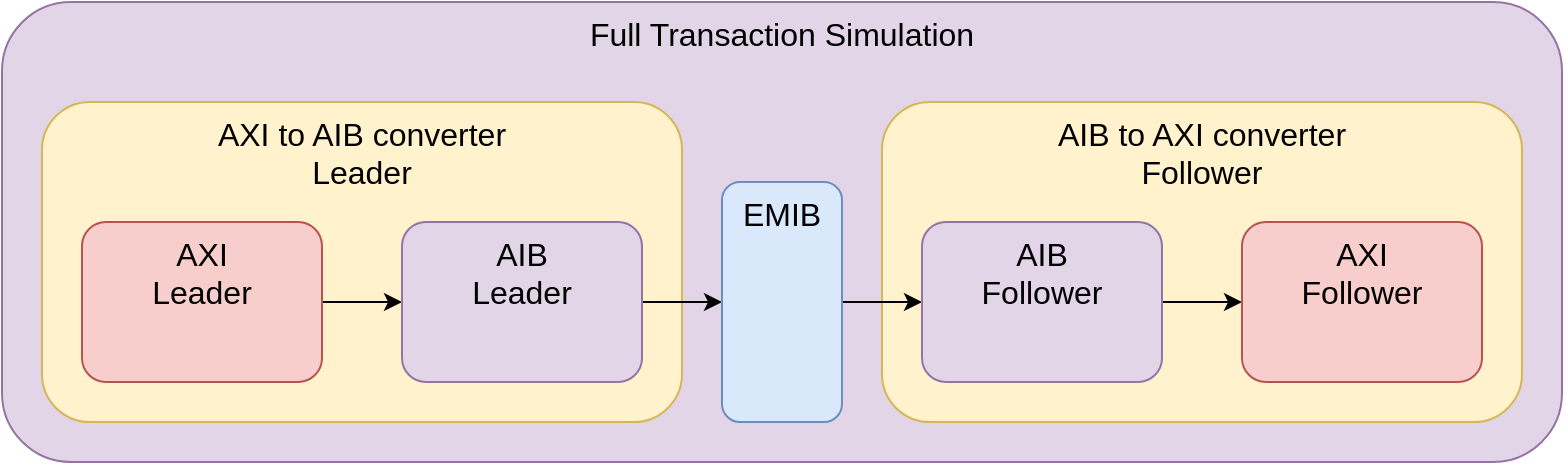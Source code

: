 <mxfile>
    <diagram id="G-sLq0d55iG927SIHQj-" name="Page-1">
        <mxGraphModel dx="1004" dy="795" grid="1" gridSize="10" guides="1" tooltips="1" connect="1" arrows="1" fold="1" page="1" pageScale="1" pageWidth="850" pageHeight="1100" math="0" shadow="0">
            <root>
                <mxCell id="0"/>
                <mxCell id="1" parent="0"/>
                <mxCell id="14" value="Full Transaction Simulation" style="rounded=1;whiteSpace=wrap;html=1;fillColor=#e1d5e7;strokeColor=#9673a6;verticalAlign=top;fontSize=16;" vertex="1" parent="1">
                    <mxGeometry y="160" width="780" height="230" as="geometry"/>
                </mxCell>
                <mxCell id="11" value="AXI to AIB converter&lt;div&gt;Leader&lt;/div&gt;" style="rounded=1;whiteSpace=wrap;html=1;fillColor=#fff2cc;strokeColor=#d6b656;verticalAlign=top;fontSize=16;" vertex="1" parent="1">
                    <mxGeometry x="20" y="210" width="320" height="160" as="geometry"/>
                </mxCell>
                <mxCell id="13" value="AIB to AXI converter&lt;div&gt;Follower&lt;/div&gt;" style="rounded=1;whiteSpace=wrap;html=1;fillColor=#fff2cc;strokeColor=#d6b656;verticalAlign=top;fontSize=16;" vertex="1" parent="1">
                    <mxGeometry x="440" y="210" width="320" height="160" as="geometry"/>
                </mxCell>
                <mxCell id="4" value="" style="edgeStyle=none;html=1;" edge="1" parent="1" source="2" target="3">
                    <mxGeometry relative="1" as="geometry"/>
                </mxCell>
                <mxCell id="2" value="AXI&lt;div&gt;Leader&lt;/div&gt;" style="rounded=1;whiteSpace=wrap;html=1;fillColor=#f8cecc;strokeColor=#b85450;horizontal=1;verticalAlign=top;fontSize=16;" vertex="1" parent="1">
                    <mxGeometry x="40" y="270" width="120" height="80" as="geometry"/>
                </mxCell>
                <mxCell id="6" value="" style="edgeStyle=none;html=1;" edge="1" parent="1" source="3" target="5">
                    <mxGeometry relative="1" as="geometry"/>
                </mxCell>
                <mxCell id="3" value="AIB&lt;div&gt;Leader&lt;/div&gt;" style="rounded=1;whiteSpace=wrap;html=1;fillColor=#e1d5e7;strokeColor=#9673a6;horizontal=1;verticalAlign=top;fontSize=16;" vertex="1" parent="1">
                    <mxGeometry x="200" y="270" width="120" height="80" as="geometry"/>
                </mxCell>
                <mxCell id="8" value="" style="edgeStyle=none;html=1;" edge="1" parent="1" source="5" target="7">
                    <mxGeometry relative="1" as="geometry"/>
                </mxCell>
                <mxCell id="5" value="EMIB" style="rounded=1;whiteSpace=wrap;html=1;fillColor=#dae8fc;strokeColor=#6c8ebf;horizontal=1;verticalAlign=top;fontSize=16;" vertex="1" parent="1">
                    <mxGeometry x="360" y="250" width="60" height="120" as="geometry"/>
                </mxCell>
                <mxCell id="10" value="" style="edgeStyle=none;html=1;" edge="1" parent="1" source="7" target="9">
                    <mxGeometry relative="1" as="geometry"/>
                </mxCell>
                <mxCell id="7" value="AIB&lt;div&gt;Follower&lt;/div&gt;" style="rounded=1;whiteSpace=wrap;html=1;fillColor=#e1d5e7;strokeColor=#9673a6;horizontal=1;verticalAlign=top;fontSize=16;" vertex="1" parent="1">
                    <mxGeometry x="460" y="270" width="120" height="80" as="geometry"/>
                </mxCell>
                <mxCell id="9" value="AXI&lt;div&gt;Follower&lt;/div&gt;" style="rounded=1;whiteSpace=wrap;html=1;fillColor=#f8cecc;strokeColor=#b85450;horizontal=1;verticalAlign=top;fontSize=16;" vertex="1" parent="1">
                    <mxGeometry x="620" y="270" width="120" height="80" as="geometry"/>
                </mxCell>
            </root>
        </mxGraphModel>
    </diagram>
</mxfile>
